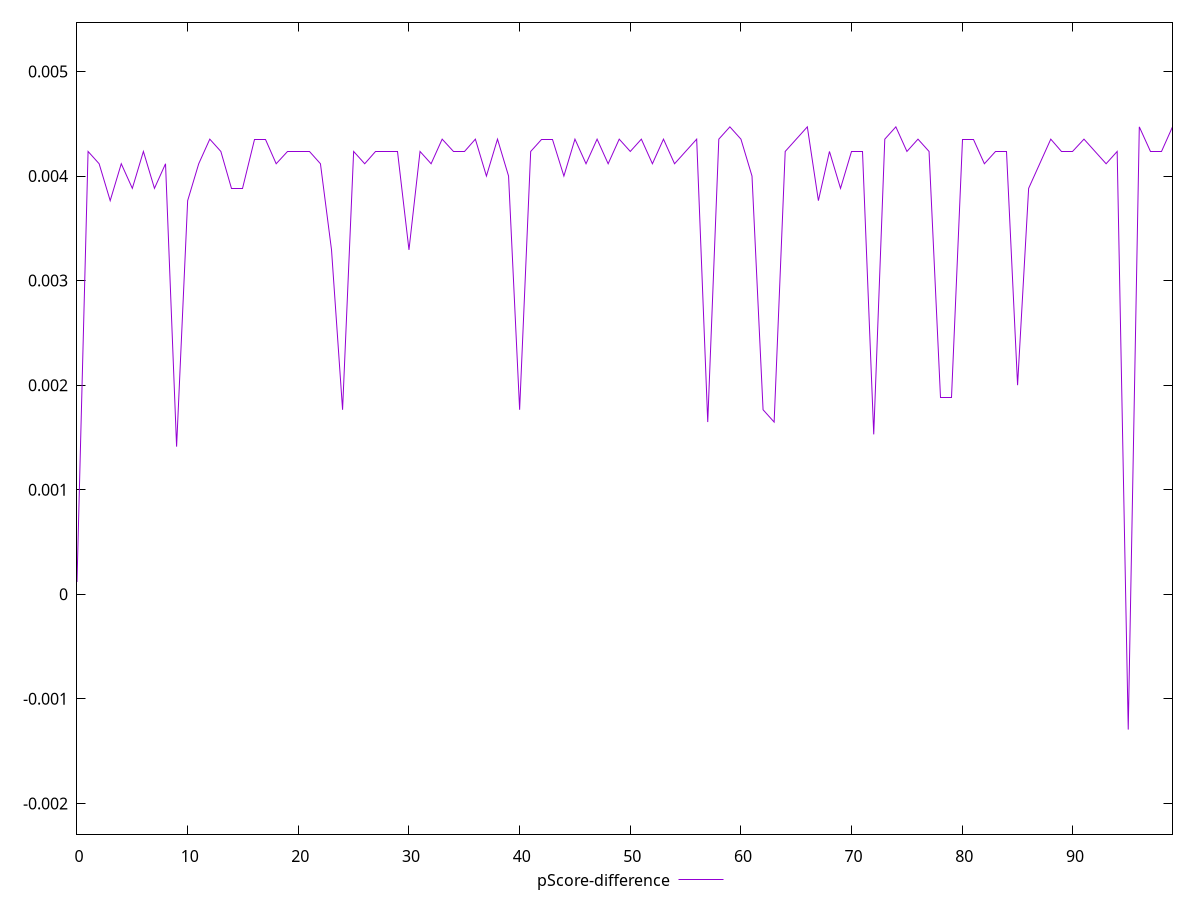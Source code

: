reset

$pScoreDifference <<EOF
0 0.00011764705882350013
1 0.004235294117647059
2 0.004117647058823504
3 0.003764705882352948
4 0.004117647058823504
5 0.003882352941176448
6 0.004235294117647059
7 0.003882352941176448
8 0.004117647058823504
9 0.0014117647058823901
10 0.003764705882352948
11 0.004117647058823504
12 0.0043529411764705594
13 0.004235294117647059
14 0.003882352941176448
15 0.003882352941176448
16 0.0043529411764705594
17 0.0043529411764705594
18 0.004117647058823504
19 0.004235294117647059
20 0.004235294117647059
21 0.004235294117647059
22 0.004117647058823504
23 0.0032941176470587807
24 0.001764705882352946
25 0.004235294117647059
26 0.004117647058823504
27 0.004235294117647059
28 0.004235294117647059
29 0.004235294117647059
30 0.0032941176470587807
31 0.004235294117647059
32 0.004117647058823504
33 0.0043529411764705594
34 0.004235294117647059
35 0.004235294117647059
36 0.0043529411764705594
37 0.003999999999999948
38 0.0043529411764705594
39 0.003999999999999948
40 0.001764705882352946
41 0.004235294117647059
42 0.0043529411764705594
43 0.0043529411764705594
44 0.003999999999999948
45 0.0043529411764705594
46 0.004117647058823504
47 0.0043529411764705594
48 0.004117647058823504
49 0.0043529411764705594
50 0.004235294117647059
51 0.0043529411764705594
52 0.004117647058823504
53 0.0043529411764705594
54 0.004117647058823504
55 0.004235294117647059
56 0.0043529411764705594
57 0.0016470588235294459
58 0.0043529411764705594
59 0.004470588235294115
60 0.0043529411764705594
61 0.003999999999999948
62 0.001764705882352946
63 0.0016470588235294459
64 0.004235294117647059
65 0.0043529411764705594
66 0.004470588235294115
67 0.003764705882352948
68 0.004235294117647059
69 0.003882352941176448
70 0.004235294117647059
71 0.004235294117647059
72 0.0015294117647058902
73 0.0043529411764705594
74 0.004470588235294115
75 0.004235294117647059
76 0.0043529411764705594
77 0.004235294117647059
78 0.0018823529411765016
79 0.0018823529411765016
80 0.0043529411764705594
81 0.0043529411764705594
82 0.004117647058823504
83 0.004235294117647059
84 0.004235294117647059
85 0.0020000000000000018
86 0.003882352941176448
87 0.004117647058823504
88 0.0043529411764705594
89 0.004235294117647059
90 0.004235294117647059
91 0.0043529411764705594
92 0.004235294117647059
93 0.004117647058823504
94 0.004235294117647059
95 -0.001294117647058779
96 0.004470588235294115
97 0.004235294117647059
98 0.004235294117647059
99 0.004470588235294115
EOF

set key outside below
set xrange [0:99]
set yrange [-0.002294117647058779:0.005470588235294115]
set trange [-0.002294117647058779:0.005470588235294115]
set terminal svg size 640, 500 enhanced background rgb 'white'
set output "report_00017_2021-02-10T15-08-03.406Z/uses-rel-preload/samples/pages+cached+noadtech+nomedia+nocss/pScore-difference/values.svg"

plot $pScoreDifference title "pScore-difference" with line

reset
